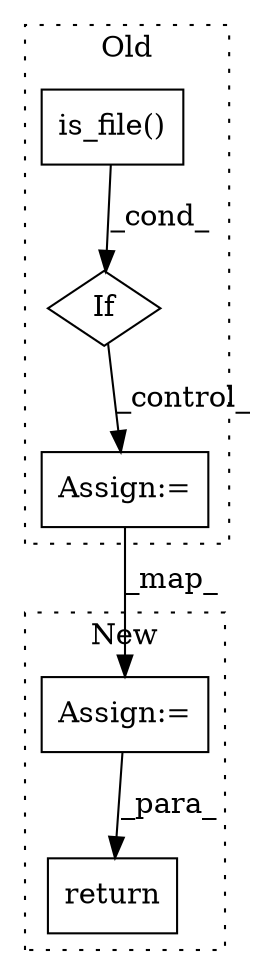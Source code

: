 digraph G {
subgraph cluster0 {
1 [label="is_file()" a="75" s="1915" l="20" shape="box"];
3 [label="If" a="96" s="1912" l="3" shape="diamond"];
5 [label="Assign:=" a="68" s="1961" l="3" shape="box"];
label = "Old";
style="dotted";
}
subgraph cluster1 {
2 [label="return" a="93" s="1899" l="7" shape="box"];
4 [label="Assign:=" a="68" s="1781" l="3" shape="box"];
label = "New";
style="dotted";
}
1 -> 3 [label="_cond_"];
3 -> 5 [label="_control_"];
4 -> 2 [label="_para_"];
5 -> 4 [label="_map_"];
}